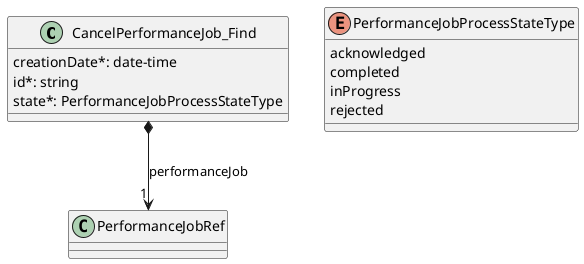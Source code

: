 @startuml useCase13Model

class CancelPerformanceJob_Find {

    creationDate*: date-time
    id*: string
    state*: PerformanceJobProcessStateType
}

CancelPerformanceJob_Find *-->"1" PerformanceJobRef : performanceJob

enum PerformanceJobProcessStateType {

    acknowledged
    completed
    inProgress
    rejected
}

@enduml